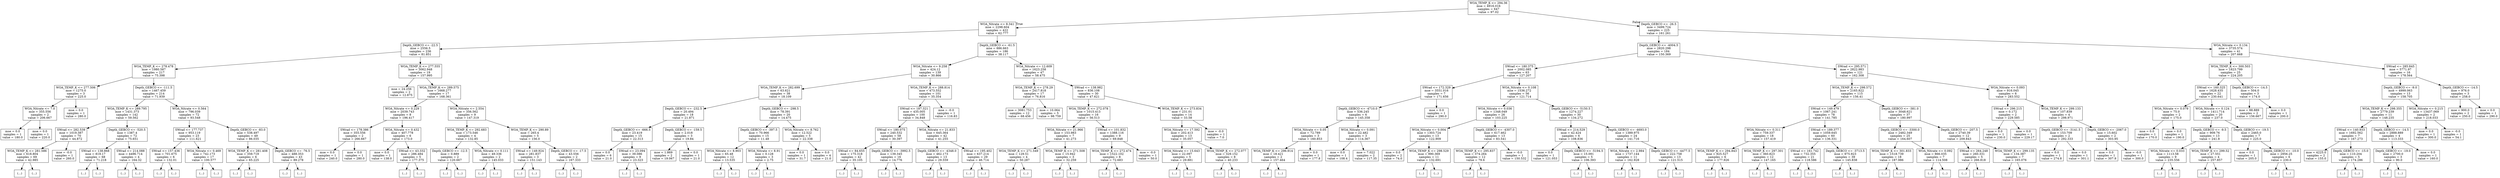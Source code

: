 digraph Tree {
node [shape=box] ;
0 [label="WOA_TEMP_K <= 294.36\nmse = 4916.016\nsamples = 647\nvalue = 97.02"] ;
1 [label="WOA_Nitrate <= 8.341\nmse = 2298.604\nsamples = 422\nvalue = 62.777"] ;
0 -> 1 [labeldistance=2.5, labelangle=45, headlabel="True"] ;
2 [label="Depth_GEBCO <= -22.5\nmse = 2556.5\nsamples = 236\nvalue = 81.851"] ;
1 -> 2 ;
3 [label="WOA_TEMP_K <= 278.478\nmse = 1980.587\nsamples = 217\nvalue = 75.398"] ;
2 -> 3 ;
4 [label="WOA_TEMP_K <= 277.506\nmse = 1275.0\nsamples = 3\nvalue = 225.0"] ;
3 -> 4 ;
5 [label="WOA_Nitrate <= 7.0\nmse = 355.556\nsamples = 2\nvalue = 206.667"] ;
4 -> 5 ;
6 [label="mse = 0.0\nsamples = 1\nvalue = 180.0"] ;
5 -> 6 ;
7 [label="mse = 0.0\nsamples = 1\nvalue = 220.0"] ;
5 -> 7 ;
8 [label="mse = 0.0\nsamples = 1\nvalue = 280.0"] ;
4 -> 8 ;
9 [label="Depth_GEBCO <= -111.5\nmse = 1467.459\nsamples = 214\nvalue = 71.939"] ;
3 -> 9 ;
10 [label="WOA_TEMP_K <= 289.795\nmse = 1431.373\nsamples = 142\nvalue = 59.562"] ;
9 -> 10 ;
11 [label="SWrad <= 282.539\nmse = 1019.387\nsamples = 70\nvalue = 44.872"] ;
10 -> 11 ;
12 [label="WOA_TEMP_K <= 281.586\nmse = 618.804\nsamples = 69\nvalue = 42.985"] ;
11 -> 12 ;
13 [label="(...)"] ;
12 -> 13 ;
22 [label="(...)"] ;
12 -> 22 ;
123 [label="mse = -0.0\nsamples = 1\nvalue = 260.0"] ;
11 -> 123 ;
124 [label="Depth_GEBCO <= -520.5\nmse = 1387.4\nsamples = 72\nvalue = 75.651"] ;
10 -> 124 ;
125 [label="SWrad <= 138.868\nmse = 819.17\nsamples = 68\nvalue = 71.218"] ;
124 -> 125 ;
126 [label="(...)"] ;
125 -> 126 ;
143 [label="(...)"] ;
125 -> 143 ;
234 [label="SWrad <= 214.088\nmse = 4496.714\nsamples = 4\nvalue = 164.32"] ;
124 -> 234 ;
235 [label="(...)"] ;
234 -> 235 ;
238 [label="(...)"] ;
234 -> 238 ;
241 [label="WOA_Nitrate <= 0.564\nmse = 796.039\nsamples = 72\nvalue = 93.548"] ;
9 -> 241 ;
242 [label="SWrad <= 177.737\nmse = 953.119\nsamples = 23\nvalue = 111.621"] ;
241 -> 242 ;
243 [label="SWrad <= 157.436\nmse = 701.675\nsamples = 6\nvalue = 132.01"] ;
242 -> 243 ;
244 [label="(...)"] ;
243 -> 244 ;
249 [label="(...)"] ;
243 -> 249 ;
250 [label="WOA_Nitrate <= 0.469\nmse = 742.173\nsamples = 17\nvalue = 100.577"] ;
242 -> 250 ;
251 [label="(...)"] ;
250 -> 251 ;
268 [label="(...)"] ;
250 -> 268 ;
277 [label="Depth_GEBCO <= -83.0\nmse = 538.497\nsamples = 49\nvalue = 86.035"] ;
241 -> 277 ;
278 [label="WOA_TEMP_K <= 281.408\nmse = 359.719\nsamples = 6\nvalue = 65.225"] ;
277 -> 278 ;
279 [label="(...)"] ;
278 -> 279 ;
282 [label="(...)"] ;
278 -> 282 ;
289 [label="Depth_GEBCO <= -76.5\nmse = 488.353\nsamples = 43\nvalue = 89.278"] ;
277 -> 289 ;
290 [label="(...)"] ;
289 -> 290 ;
293 [label="(...)"] ;
289 -> 293 ;
366 [label="WOA_TEMP_K <= 277.555\nmse = 3062.948\nsamples = 19\nvalue = 157.995"] ;
2 -> 366 ;
367 [label="mse = 24.256\nsamples = 2\nvalue = 12.875"] ;
366 -> 367 ;
368 [label="WOA_TEMP_K <= 289.575\nmse = 1668.277\nsamples = 17\nvalue = 168.361"] ;
366 -> 368 ;
369 [label="WOA_Nitrate <= 0.229\nmse = 2039.743\nsamples = 8\nvalue = 196.417"] ;
368 -> 369 ;
370 [label="SWrad <= 178.386\nmse = 355.556\nsamples = 2\nvalue = 266.667"] ;
369 -> 370 ;
371 [label="mse = 0.0\nsamples = 1\nvalue = 240.0"] ;
370 -> 371 ;
372 [label="mse = 0.0\nsamples = 1\nvalue = 280.0"] ;
370 -> 372 ;
373 [label="WOA_Nitrate <= 0.432\nmse = 407.778\nsamples = 6\nvalue = 173.0"] ;
369 -> 373 ;
374 [label="mse = 0.0\nsamples = 1\nvalue = 138.0"] ;
373 -> 374 ;
375 [label="SWrad <= 43.332\nmse = 286.484\nsamples = 5\nvalue = 177.375"] ;
373 -> 375 ;
376 [label="(...)"] ;
375 -> 376 ;
377 [label="(...)"] ;
375 -> 377 ;
384 [label="WOA_Nitrate <= 2.554\nmse = 356.562\nsamples = 9\nvalue = 147.319"] ;
368 -> 384 ;
385 [label="WOA_TEMP_K <= 292.683\nmse = 173.546\nsamples = 4\nvalue = 132.85"] ;
384 -> 385 ;
386 [label="Depth_GEBCO <= -12.5\nmse = 0.889\nsamples = 2\nvalue = 120.667"] ;
385 -> 386 ;
387 [label="(...)"] ;
386 -> 387 ;
388 [label="(...)"] ;
386 -> 388 ;
389 [label="WOA_Nitrate <= 0.111\nmse = 49.336\nsamples = 2\nvalue = 145.033"] ;
385 -> 389 ;
390 [label="(...)"] ;
389 -> 390 ;
391 [label="(...)"] ;
389 -> 391 ;
392 [label="WOA_TEMP_K <= 290.89\nmse = 265.4\nsamples = 5\nvalue = 156.0"] ;
384 -> 392 ;
393 [label="SWrad <= 149.924\nmse = 281.837\nsamples = 3\nvalue = 151.143"] ;
392 -> 393 ;
394 [label="(...)"] ;
393 -> 394 ;
395 [label="(...)"] ;
393 -> 395 ;
398 [label="Depth_GEBCO <= -17.5\nmse = 43.556\nsamples = 2\nvalue = 167.333"] ;
392 -> 398 ;
399 [label="(...)"] ;
398 -> 399 ;
400 [label="(...)"] ;
398 -> 400 ;
401 [label="Depth_GEBCO <= -61.5\nmse = 886.663\nsamples = 186\nvalue = 38.117"] ;
1 -> 401 ;
402 [label="WOA_Nitrate <= 9.258\nmse = 424.12\nsamples = 139\nvalue = 30.866"] ;
401 -> 402 ;
403 [label="WOA_TEMP_K <= 282.699\nmse = 63.621\nsamples = 38\nvalue = 18.109"] ;
402 -> 403 ;
404 [label="Depth_GEBCO <= -232.5\nmse = 20.494\nsamples = 18\nvalue = 21.871"] ;
403 -> 404 ;
405 [label="Depth_GEBCO <= -666.5\nmse = 23.419\nsamples = 15\nvalue = 22.313"] ;
404 -> 405 ;
406 [label="mse = 0.0\nsamples = 6\nvalue = 21.0"] ;
405 -> 406 ;
407 [label="SWrad <= 23.094\nmse = 39.086\nsamples = 9\nvalue = 23.323"] ;
405 -> 407 ;
408 [label="(...)"] ;
407 -> 408 ;
409 [label="(...)"] ;
407 -> 409 ;
410 [label="Depth_GEBCO <= -159.5\nmse = 2.018\nsamples = 3\nvalue = 19.84"] ;
404 -> 410 ;
411 [label="mse = 1.869\nsamples = 2\nvalue = 19.067"] ;
410 -> 411 ;
412 [label="mse = 0.0\nsamples = 1\nvalue = 21.0"] ;
410 -> 412 ;
413 [label="Depth_GEBCO <= -298.5\nmse = 78.391\nsamples = 20\nvalue = 14.475"] ;
403 -> 413 ;
414 [label="Depth_GEBCO <= -397.5\nmse = 70.966\nsamples = 15\nvalue = 11.48"] ;
413 -> 414 ;
415 [label="WOA_Nitrate <= 8.903\nmse = 65.48\nsamples = 12\nvalue = 13.535"] ;
414 -> 415 ;
416 [label="(...)"] ;
415 -> 416 ;
425 [label="(...)"] ;
415 -> 425 ;
426 [label="WOA_Nitrate <= 8.91\nmse = 0.128\nsamples = 3\nvalue = 2.75"] ;
414 -> 426 ;
427 [label="(...)"] ;
426 -> 427 ;
428 [label="(...)"] ;
426 -> 428 ;
431 [label="WOA_Nitrate <= 8.762\nmse = 12.522\nsamples = 5\nvalue = 22.338"] ;
413 -> 431 ;
432 [label="mse = 0.0\nsamples = 1\nvalue = 31.7"] ;
431 -> 432 ;
433 [label="mse = 0.0\nsamples = 4\nvalue = 21.0"] ;
431 -> 433 ;
434 [label="WOA_TEMP_K <= 288.814\nmse = 473.552\nsamples = 101\nvalue = 35.354"] ;
402 -> 434 ;
435 [label="SWrad <= 187.321\nmse = 435.005\nsamples = 100\nvalue = 34.848"] ;
434 -> 435 ;
436 [label="SWrad <= 180.075\nmse = 240.532\nsamples = 58\nvalue = 30.397"] ;
435 -> 436 ;
437 [label="SWrad <= 84.655\nmse = 175.318\nsamples = 42\nvalue = 35.105"] ;
436 -> 437 ;
438 [label="(...)"] ;
437 -> 438 ;
469 [label="(...)"] ;
437 -> 469 ;
518 [label="Depth_GEBCO <= -3992.5\nmse = 139.345\nsamples = 16\nvalue = 14.776"] ;
436 -> 518 ;
519 [label="(...)"] ;
518 -> 519 ;
522 [label="(...)"] ;
518 -> 522 ;
549 [label="WOA_Nitrate <= 21.833\nmse = 645.364\nsamples = 42\nvalue = 41.255"] ;
435 -> 549 ;
550 [label="Depth_GEBCO <= -4348.0\nmse = 462.173\nsamples = 13\nvalue = 29.559"] ;
549 -> 550 ;
551 [label="(...)"] ;
550 -> 551 ;
562 [label="(...)"] ;
550 -> 562 ;
575 [label="SWrad <= 195.402\nmse = 637.214\nsamples = 29\nvalue = 46.714"] ;
549 -> 575 ;
576 [label="(...)"] ;
575 -> 576 ;
577 [label="(...)"] ;
575 -> 577 ;
630 [label="mse = -0.0\nsamples = 1\nvalue = 116.83"] ;
434 -> 630 ;
631 [label="WOA_Nitrate <= 12.609\nmse = 1623.258\nsamples = 47\nvalue = 58.475"] ;
401 -> 631 ;
632 [label="WOA_TEMP_K <= 278.29\nmse = 2417.818\nsamples = 17\nvalue = 76.816"] ;
631 -> 632 ;
633 [label="mse = 3081.753\nsamples = 12\nvalue = 68.456"] ;
632 -> 633 ;
634 [label="mse = 10.064\nsamples = 5\nvalue = 98.759"] ;
632 -> 634 ;
635 [label="SWrad <= 138.982\nmse = 836.108\nsamples = 30\nvalue = 47.621"] ;
631 -> 635 ;
636 [label="WOA_TEMP_K <= 272.078\nmse = 1015.413\nsamples = 16\nvalue = 56.513"] ;
635 -> 636 ;
637 [label="WOA_Nitrate <= 21.966\nmse = 153.983\nsamples = 7\nvalue = 41.273"] ;
636 -> 637 ;
638 [label="WOA_TEMP_K <= 271.549\nmse = 129.51\nsamples = 4\nvalue = 50.287"] ;
637 -> 638 ;
639 [label="(...)"] ;
638 -> 639 ;
640 [label="(...)"] ;
638 -> 640 ;
641 [label="WOA_TEMP_K <= 271.508\nmse = 15.942\nsamples = 3\nvalue = 32.259"] ;
637 -> 641 ;
642 [label="(...)"] ;
641 -> 642 ;
643 [label="(...)"] ;
641 -> 643 ;
646 [label="SWrad <= 101.832\nmse = 1388.116\nsamples = 9\nvalue = 69.848"] ;
636 -> 646 ;
647 [label="WOA_TEMP_K <= 272.474\nmse = 1522.102\nsamples = 8\nvalue = 72.683"] ;
646 -> 647 ;
648 [label="(...)"] ;
647 -> 648 ;
649 [label="(...)"] ;
647 -> 649 ;
650 [label="mse = -0.0\nsamples = 1\nvalue = 50.0"] ;
646 -> 650 ;
651 [label="WOA_TEMP_K <= 273.834\nmse = 231.01\nsamples = 14\nvalue = 33.58"] ;
635 -> 651 ;
652 [label="WOA_Nitrate <= 17.592\nmse = 202.413\nsamples = 13\nvalue = 35.057"] ;
651 -> 652 ;
653 [label="WOA_Nitrate <= 15.643\nmse = 22.097\nsamples = 5\nvalue = 29.881"] ;
652 -> 653 ;
654 [label="(...)"] ;
653 -> 654 ;
655 [label="(...)"] ;
653 -> 655 ;
656 [label="WOA_TEMP_K <= 272.077\nmse = 329.152\nsamples = 8\nvalue = 40.233"] ;
652 -> 656 ;
657 [label="(...)"] ;
656 -> 657 ;
658 [label="(...)"] ;
656 -> 658 ;
661 [label="mse = -0.0\nsamples = 1\nvalue = 7.0"] ;
651 -> 661 ;
662 [label="Depth_GEBCO <= -26.5\nmse = 3499.724\nsamples = 225\nvalue = 161.261"] ;
0 -> 662 [labeldistance=2.5, labelangle=-45, headlabel="False"] ;
663 [label="Depth_GEBCO <= -4004.5\nmse = 2820.298\nsamples = 184\nvalue = 150.369"] ;
662 -> 663 ;
664 [label="SWrad <= 180.375\nmse = 2002.085\nsamples = 63\nvalue = 127.207"] ;
663 -> 664 ;
665 [label="SWrad <= 172.329\nmse = 3551.016\nsamples = 7\nvalue = 171.656"] ;
664 -> 665 ;
666 [label="Depth_GEBCO <= -4710.0\nmse = 536.245\nsamples = 6\nvalue = 145.358"] ;
665 -> 666 ;
667 [label="WOA_Nitrate <= 0.05\nmse = 72.789\nsamples = 3\nvalue = 160.853"] ;
666 -> 667 ;
668 [label="WOA_TEMP_K <= 296.914\nmse = 18.421\nsamples = 2\nvalue = 157.464"] ;
667 -> 668 ;
669 [label="(...)"] ;
668 -> 669 ;
670 [label="(...)"] ;
668 -> 670 ;
671 [label="mse = 0.0\nsamples = 1\nvalue = 177.8"] ;
667 -> 671 ;
672 [label="WOA_Nitrate <= 0.091\nmse = 22.482\nsamples = 3\nvalue = 114.367"] ;
666 -> 672 ;
673 [label="mse = 0.0\nsamples = 1\nvalue = 108.4"] ;
672 -> 673 ;
674 [label="mse = 7.022\nsamples = 2\nvalue = 117.35"] ;
672 -> 674 ;
675 [label="mse = 0.0\nsamples = 1\nvalue = 290.0"] ;
665 -> 675 ;
676 [label="WOA_Nitrate <= 0.108\nmse = 1536.272\nsamples = 56\nvalue = 121.714"] ;
664 -> 676 ;
677 [label="WOA_Nitrate <= 0.036\nmse = 1348.049\nsamples = 26\nvalue = 103.225"] ;
676 -> 677 ;
678 [label="WOA_Nitrate <= 0.004\nmse = 1303.724\nsamples = 13\nvalue = 122.909"] ;
677 -> 678 ;
679 [label="mse = 0.0\nsamples = 2\nvalue = 74.0"] ;
678 -> 679 ;
680 [label="WOA_TEMP_K <= 298.529\nmse = 990.369\nsamples = 11\nvalue = 132.691"] ;
678 -> 680 ;
681 [label="(...)"] ;
680 -> 681 ;
686 [label="(...)"] ;
680 -> 686 ;
701 [label="Depth_GEBCO <= -4307.0\nmse = 617.462\nsamples = 13\nvalue = 83.541"] ;
677 -> 701 ;
702 [label="WOA_TEMP_K <= 295.837\nmse = 374.264\nsamples = 12\nvalue = 79.6"] ;
701 -> 702 ;
703 [label="(...)"] ;
702 -> 703 ;
706 [label="(...)"] ;
702 -> 706 ;
723 [label="mse = -0.0\nsamples = 1\nvalue = 150.532"] ;
701 -> 723 ;
724 [label="Depth_GEBCO <= -5150.5\nmse = 1274.227\nsamples = 30\nvalue = 134.272"] ;
676 -> 724 ;
725 [label="SWrad <= 214.529\nmse = 42.424\nsamples = 6\nvalue = 108.836"] ;
724 -> 725 ;
726 [label="mse = 0.0\nsamples = 1\nvalue = 121.053"] ;
725 -> 726 ;
727 [label="Depth_GEBCO <= -5194.5\nmse = 15.091\nsamples = 5\nvalue = 106.393"] ;
725 -> 727 ;
728 [label="(...)"] ;
727 -> 728 ;
733 [label="(...)"] ;
727 -> 733 ;
734 [label="Depth_GEBCO <= -4693.0\nmse = 1389.975\nsamples = 24\nvalue = 141.716"] ;
724 -> 734 ;
735 [label="WOA_Nitrate <= 2.984\nmse = 1737.144\nsamples = 11\nvalue = 162.928"] ;
734 -> 735 ;
736 [label="(...)"] ;
735 -> 736 ;
755 [label="(...)"] ;
735 -> 755 ;
756 [label="Depth_GEBCO <= -4477.5\nmse = 222.758\nsamples = 13\nvalue = 121.515"] ;
734 -> 756 ;
757 [label="(...)"] ;
756 -> 757 ;
766 [label="(...)"] ;
756 -> 766 ;
779 [label="SWrad <= 295.571\nmse = 2822.983\nsamples = 121\nvalue = 162.308"] ;
663 -> 779 ;
780 [label="WOA_TEMP_K <= 298.572\nmse = 2165.822\nsamples = 115\nvalue = 156.41"] ;
779 -> 780 ;
781 [label="SWrad <= 149.479\nmse = 1067.241\nsamples = 78\nvalue = 141.785"] ;
780 -> 781 ;
782 [label="WOA_Nitrate <= 0.311\nmse = 759.337\nsamples = 18\nvalue = 157.419"] ;
781 -> 782 ;
783 [label="WOA_TEMP_K <= 294.843\nmse = 925.527\nsamples = 6\nvalue = 177.926"] ;
782 -> 783 ;
784 [label="(...)"] ;
783 -> 784 ;
785 [label="(...)"] ;
783 -> 785 ;
792 [label="WOA_TEMP_K <= 297.301\nmse = 360.823\nsamples = 12\nvalue = 147.165"] ;
782 -> 792 ;
793 [label="(...)"] ;
792 -> 793 ;
796 [label="(...)"] ;
792 -> 796 ;
809 [label="SWrad <= 189.377\nmse = 1059.645\nsamples = 60\nvalue = 136.331"] ;
781 -> 809 ;
810 [label="SWrad <= 161.742\nmse = 732.355\nsamples = 21\nvalue = 118.586"] ;
809 -> 810 ;
811 [label="(...)"] ;
810 -> 811 ;
834 [label="(...)"] ;
810 -> 834 ;
847 [label="Depth_GEBCO <= -3713.5\nmse = 975.923\nsamples = 39\nvalue = 145.838"] ;
809 -> 847 ;
848 [label="(...)"] ;
847 -> 848 ;
853 [label="(...)"] ;
847 -> 853 ;
910 [label="Depth_GEBCO <= -381.0\nmse = 3048.621\nsamples = 37\nvalue = 180.997"] ;
780 -> 910 ;
911 [label="Depth_GEBCO <= -3300.0\nmse = 2482.349\nsamples = 25\nvalue = 164.607"] ;
910 -> 911 ;
912 [label="WOA_TEMP_K <= 301.833\nmse = 1518.739\nsamples = 18\nvalue = 187.986"] ;
911 -> 912 ;
913 [label="(...)"] ;
912 -> 913 ;
932 [label="(...)"] ;
912 -> 932 ;
939 [label="WOA_Nitrate <= 0.092\nmse = 866.035\nsamples = 7\nvalue = 114.508"] ;
911 -> 939 ;
940 [label="(...)"] ;
939 -> 940 ;
941 [label="(...)"] ;
939 -> 941 ;
952 [label="Depth_GEBCO <= -207.5\nmse = 2740.39\nsamples = 12\nvalue = 209.843"] ;
910 -> 952 ;
953 [label="SWrad <= 264.248\nmse = 260.331\nsamples = 5\nvalue = 266.818"] ;
952 -> 953 ;
954 [label="(...)"] ;
953 -> 954 ;
957 [label="(...)"] ;
953 -> 957 ;
958 [label="WOA_TEMP_K <= 299.135\nmse = 134.387\nsamples = 7\nvalue = 165.076"] ;
952 -> 958 ;
959 [label="(...)"] ;
958 -> 959 ;
964 [label="(...)"] ;
958 -> 964 ;
965 [label="WOA_Nitrate <= 0.093\nmse = 916.045\nsamples = 6\nvalue = 283.552"] ;
779 -> 965 ;
966 [label="SWrad <= 296.215\nmse = 0.172\nsamples = 2\nvalue = 229.585"] ;
965 -> 966 ;
967 [label="mse = 0.0\nsamples = 1\nvalue = 230.0"] ;
966 -> 967 ;
968 [label="mse = 0.0\nsamples = 1\nvalue = 229.17"] ;
966 -> 968 ;
969 [label="WOA_TEMP_K <= 299.133\nmse = 107.839\nsamples = 4\nvalue = 298.971"] ;
965 -> 969 ;
970 [label="Depth_GEBCO <= -3141.5\nmse = 153.709\nsamples = 2\nvalue = 292.333"] ;
969 -> 970 ;
971 [label="mse = 0.0\nsamples = 1\nvalue = 274.8"] ;
970 -> 971 ;
972 [label="mse = 0.0\nsamples = 1\nvalue = 301.1"] ;
970 -> 972 ;
973 [label="Depth_GEBCO <= -2067.0\nmse = 15.602\nsamples = 2\nvalue = 303.95"] ;
969 -> 973 ;
974 [label="mse = 0.0\nsamples = 1\nvalue = 307.9"] ;
973 -> 974 ;
975 [label="mse = -0.0\nsamples = 1\nvalue = 300.0"] ;
973 -> 975 ;
976 [label="WOA_Nitrate <= 0.134\nmse = 3735.574\nsamples = 41\nvalue = 207.668"] ;
662 -> 976 ;
977 [label="WOA_TEMP_K <= 300.503\nmse = 1823.799\nsamples = 25\nvalue = 224.205"] ;
976 -> 977 ;
978 [label="SWrad <= 160.325\nmse = 1628.435\nsamples = 22\nvalue = 230.641"] ;
977 -> 978 ;
979 [label="WOA_Nitrate <= 0.079\nmse = 75.0\nsamples = 2\nvalue = 175.0"] ;
978 -> 979 ;
980 [label="mse = 0.0\nsamples = 1\nvalue = 170.0"] ;
979 -> 980 ;
981 [label="mse = 0.0\nsamples = 1\nvalue = 190.0"] ;
979 -> 981 ;
982 [label="WOA_Nitrate <= 0.124\nmse = 1411.714\nsamples = 20\nvalue = 237.0"] ;
978 -> 982 ;
983 [label="Depth_GEBCO <= -9.5\nmse = 909.76\nsamples = 13\nvalue = 241.8"] ;
982 -> 983 ;
984 [label="WOA_Nitrate <= 0.033\nmse = 1113.58\nsamples = 9\nvalue = 235.556"] ;
983 -> 984 ;
985 [label="(...)"] ;
984 -> 985 ;
986 [label="(...)"] ;
984 -> 986 ;
989 [label="WOA_TEMP_K <= 299.52\nmse = 27.551\nsamples = 4\nvalue = 257.857"] ;
983 -> 989 ;
990 [label="(...)"] ;
989 -> 990 ;
993 [label="(...)"] ;
989 -> 993 ;
994 [label="Depth_GEBCO <= -19.5\nmse = 2465.0\nsamples = 7\nvalue = 225.0"] ;
982 -> 994 ;
995 [label="mse = 0.0\nsamples = 1\nvalue = 205.0"] ;
994 -> 995 ;
996 [label="Depth_GEBCO <= -10.0\nmse = 2956.25\nsamples = 6\nvalue = 230.0"] ;
994 -> 996 ;
997 [label="(...)"] ;
996 -> 997 ;
998 [label="(...)"] ;
996 -> 998 ;
999 [label="Depth_GEBCO <= -14.5\nmse = 504.0\nsamples = 3\nvalue = 174.0"] ;
977 -> 999 ;
1000 [label="mse = 88.889\nsamples = 2\nvalue = 156.667"] ;
999 -> 1000 ;
1001 [label="mse = 0.0\nsamples = 1\nvalue = 200.0"] ;
999 -> 1001 ;
1002 [label="SWrad <= 285.845\nmse = 5771.97\nsamples = 16\nvalue = 178.564"] ;
976 -> 1002 ;
1003 [label="Depth_GEBCO <= -9.0\nmse = 4999.063\nsamples = 13\nvalue = 158.705"] ;
1002 -> 1003 ;
1004 [label="WOA_TEMP_K <= 298.355\nmse = 2779.239\nsamples = 11\nvalue = 148.235"] ;
1003 -> 1004 ;
1005 [label="SWrad <= 140.933\nmse = 1692.562\nsamples = 7\nvalue = 167.273"] ;
1004 -> 1005 ;
1006 [label="mse = 4225.0\nsamples = 2\nvalue = 155.0"] ;
1005 -> 1006 ;
1007 [label="Depth_GEBCO <= -15.0\nmse = 110.204\nsamples = 5\nvalue = 174.286"] ;
1005 -> 1007 ;
1008 [label="(...)"] ;
1007 -> 1008 ;
1011 [label="(...)"] ;
1007 -> 1011 ;
1012 [label="Depth_GEBCO <= -14.5\nmse = 2888.889\nsamples = 4\nvalue = 113.333"] ;
1004 -> 1012 ;
1013 [label="Depth_GEBCO <= -19.0\nmse = 2700.0\nsamples = 3\nvalue = 90.0"] ;
1012 -> 1013 ;
1014 [label="(...)"] ;
1013 -> 1014 ;
1015 [label="(...)"] ;
1013 -> 1015 ;
1016 [label="mse = 0.0\nsamples = 1\nvalue = 160.0"] ;
1012 -> 1016 ;
1017 [label="WOA_Nitrate <= 0.215\nmse = 13437.069\nsamples = 2\nvalue = 218.033"] ;
1003 -> 1017 ;
1018 [label="mse = 0.0\nsamples = 1\nvalue = 300.0"] ;
1017 -> 1018 ;
1019 [label="mse = -0.0\nsamples = 1\nvalue = 54.1"] ;
1017 -> 1019 ;
1020 [label="Depth_GEBCO <= -14.5\nmse = 976.0\nsamples = 3\nvalue = 258.0"] ;
1002 -> 1020 ;
1021 [label="mse = 900.0\nsamples = 2\nvalue = 250.0"] ;
1020 -> 1021 ;
1022 [label="mse = 0.0\nsamples = 1\nvalue = 290.0"] ;
1020 -> 1022 ;
}